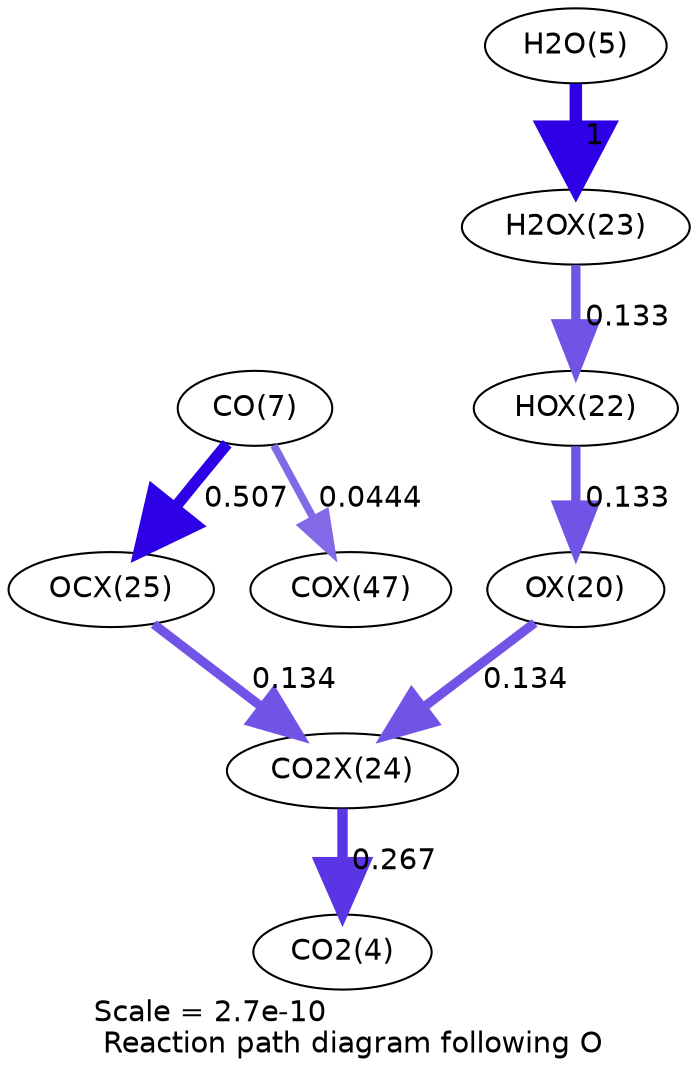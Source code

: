 digraph reaction_paths {
center=1;
s58 -> s56[fontname="Helvetica", penwidth=4.48, arrowsize=2.24, color="0.7, 0.633, 0.9"
, label=" 0.133"];
s56 -> s60[fontname="Helvetica", penwidth=4.48, arrowsize=2.24, color="0.7, 0.634, 0.9"
, label=" 0.134"];
s59 -> s58[fontname="Helvetica", penwidth=4.48, arrowsize=2.24, color="0.7, 0.633, 0.9"
, label=" 0.133"];
s7 -> s59[fontname="Helvetica", penwidth=6, arrowsize=3, color="0.7, 1.5, 0.9"
, label=" 1"];
s9 -> s61[fontname="Helvetica", penwidth=5.49, arrowsize=2.74, color="0.7, 1.01, 0.9"
, label=" 0.507"];
s9 -> s67[fontname="Helvetica", penwidth=3.65, arrowsize=1.82, color="0.7, 0.544, 0.9"
, label=" 0.0444"];
s61 -> s60[fontname="Helvetica", penwidth=4.48, arrowsize=2.24, color="0.7, 0.634, 0.9"
, label=" 0.134"];
s60 -> s6[fontname="Helvetica", penwidth=5, arrowsize=2.5, color="0.7, 0.767, 0.9"
, label=" 0.267"];
s6 [ fontname="Helvetica", label="CO2(4)"];
s7 [ fontname="Helvetica", label="H2O(5)"];
s9 [ fontname="Helvetica", label="CO(7)"];
s56 [ fontname="Helvetica", label="OX(20)"];
s58 [ fontname="Helvetica", label="HOX(22)"];
s59 [ fontname="Helvetica", label="H2OX(23)"];
s60 [ fontname="Helvetica", label="CO2X(24)"];
s61 [ fontname="Helvetica", label="OCX(25)"];
s67 [ fontname="Helvetica", label="COX(47)"];
 label = "Scale = 2.7e-10\l Reaction path diagram following O";
 fontname = "Helvetica";
}
